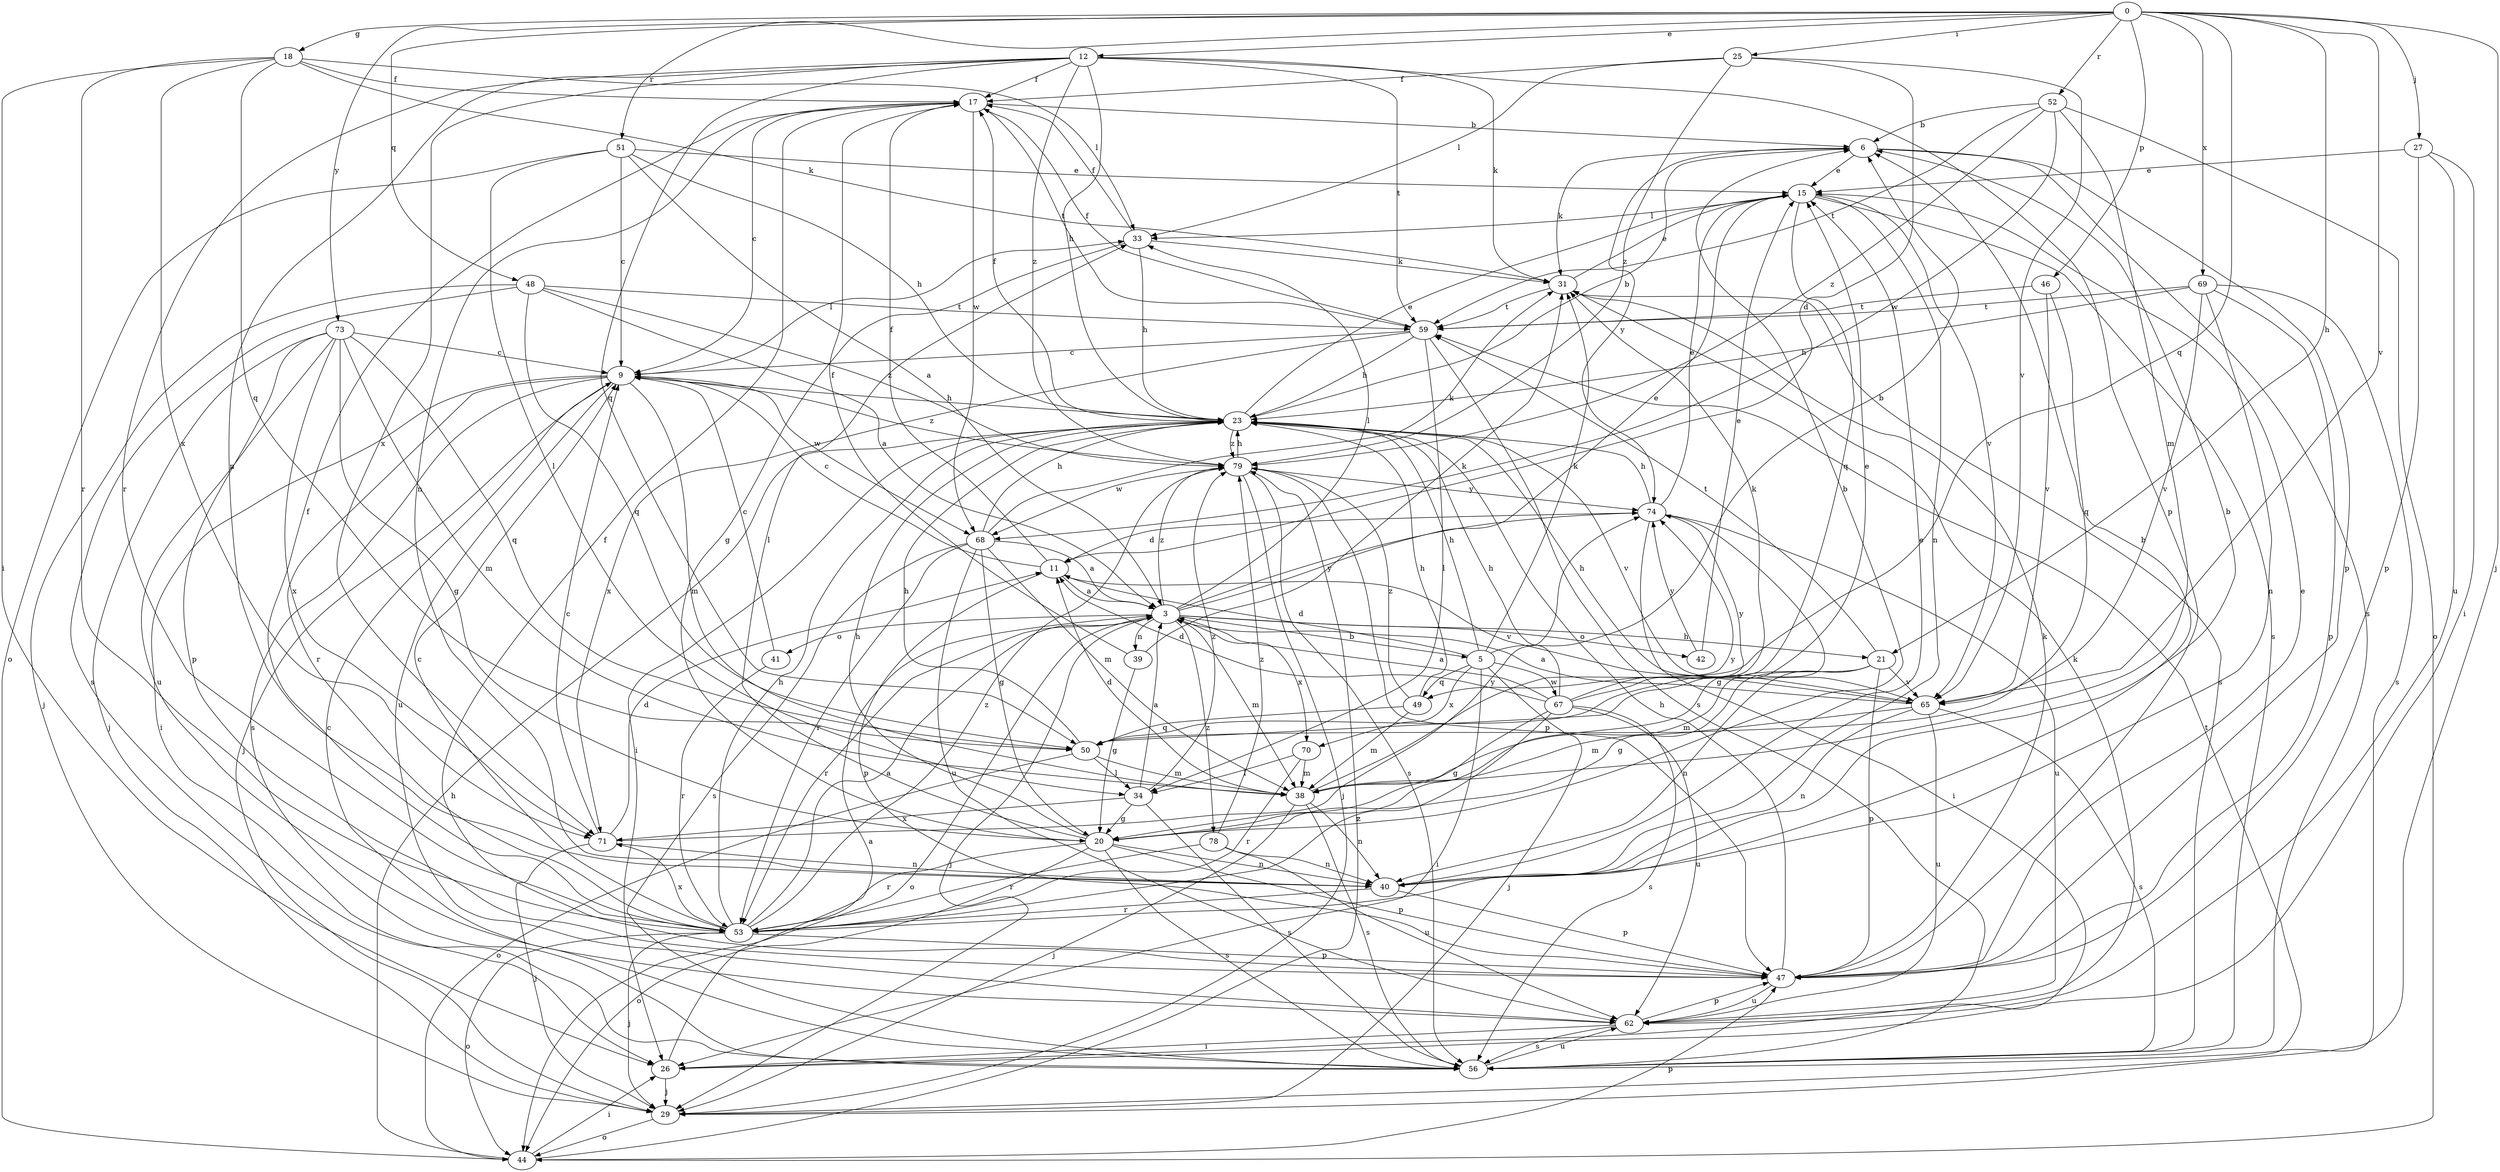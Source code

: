 strict digraph  {
0;
3;
5;
6;
9;
11;
12;
15;
17;
18;
20;
21;
23;
25;
26;
27;
29;
31;
33;
34;
38;
39;
40;
41;
42;
44;
46;
47;
48;
49;
50;
51;
52;
53;
56;
59;
62;
65;
67;
68;
69;
70;
71;
73;
74;
78;
79;
0 -> 12  [label=e];
0 -> 18  [label=g];
0 -> 21  [label=h];
0 -> 25  [label=i];
0 -> 27  [label=j];
0 -> 29  [label=j];
0 -> 46  [label=p];
0 -> 48  [label=q];
0 -> 49  [label=q];
0 -> 51  [label=r];
0 -> 52  [label=r];
0 -> 65  [label=v];
0 -> 69  [label=x];
0 -> 73  [label=y];
3 -> 5  [label=b];
3 -> 15  [label=e];
3 -> 21  [label=h];
3 -> 29  [label=j];
3 -> 33  [label=l];
3 -> 38  [label=m];
3 -> 39  [label=n];
3 -> 41  [label=o];
3 -> 42  [label=o];
3 -> 44  [label=o];
3 -> 53  [label=r];
3 -> 70  [label=x];
3 -> 74  [label=y];
3 -> 78  [label=z];
3 -> 79  [label=z];
5 -> 6  [label=b];
5 -> 11  [label=d];
5 -> 23  [label=h];
5 -> 26  [label=i];
5 -> 29  [label=j];
5 -> 31  [label=k];
5 -> 49  [label=q];
5 -> 67  [label=w];
5 -> 70  [label=x];
6 -> 15  [label=e];
6 -> 31  [label=k];
6 -> 47  [label=p];
6 -> 56  [label=s];
6 -> 74  [label=y];
9 -> 23  [label=h];
9 -> 26  [label=i];
9 -> 29  [label=j];
9 -> 33  [label=l];
9 -> 38  [label=m];
9 -> 53  [label=r];
9 -> 56  [label=s];
9 -> 62  [label=u];
9 -> 68  [label=w];
9 -> 79  [label=z];
11 -> 3  [label=a];
11 -> 9  [label=c];
11 -> 17  [label=f];
11 -> 47  [label=p];
11 -> 65  [label=v];
12 -> 17  [label=f];
12 -> 23  [label=h];
12 -> 31  [label=k];
12 -> 40  [label=n];
12 -> 47  [label=p];
12 -> 50  [label=q];
12 -> 53  [label=r];
12 -> 59  [label=t];
12 -> 71  [label=x];
12 -> 79  [label=z];
15 -> 33  [label=l];
15 -> 40  [label=n];
15 -> 50  [label=q];
15 -> 56  [label=s];
15 -> 65  [label=v];
17 -> 6  [label=b];
17 -> 9  [label=c];
17 -> 40  [label=n];
17 -> 59  [label=t];
17 -> 68  [label=w];
18 -> 17  [label=f];
18 -> 26  [label=i];
18 -> 31  [label=k];
18 -> 33  [label=l];
18 -> 50  [label=q];
18 -> 53  [label=r];
18 -> 71  [label=x];
20 -> 6  [label=b];
20 -> 23  [label=h];
20 -> 33  [label=l];
20 -> 40  [label=n];
20 -> 44  [label=o];
20 -> 47  [label=p];
20 -> 53  [label=r];
20 -> 56  [label=s];
21 -> 20  [label=g];
21 -> 38  [label=m];
21 -> 40  [label=n];
21 -> 47  [label=p];
21 -> 59  [label=t];
21 -> 65  [label=v];
23 -> 6  [label=b];
23 -> 15  [label=e];
23 -> 17  [label=f];
23 -> 26  [label=i];
23 -> 65  [label=v];
23 -> 79  [label=z];
25 -> 11  [label=d];
25 -> 17  [label=f];
25 -> 33  [label=l];
25 -> 65  [label=v];
25 -> 79  [label=z];
26 -> 3  [label=a];
26 -> 29  [label=j];
27 -> 15  [label=e];
27 -> 26  [label=i];
27 -> 47  [label=p];
27 -> 62  [label=u];
29 -> 44  [label=o];
29 -> 59  [label=t];
31 -> 15  [label=e];
31 -> 56  [label=s];
31 -> 59  [label=t];
33 -> 17  [label=f];
33 -> 20  [label=g];
33 -> 23  [label=h];
33 -> 31  [label=k];
34 -> 3  [label=a];
34 -> 20  [label=g];
34 -> 56  [label=s];
34 -> 71  [label=x];
34 -> 79  [label=z];
38 -> 11  [label=d];
38 -> 29  [label=j];
38 -> 40  [label=n];
38 -> 56  [label=s];
38 -> 74  [label=y];
39 -> 17  [label=f];
39 -> 20  [label=g];
39 -> 31  [label=k];
40 -> 6  [label=b];
40 -> 15  [label=e];
40 -> 47  [label=p];
40 -> 53  [label=r];
41 -> 9  [label=c];
41 -> 53  [label=r];
42 -> 15  [label=e];
42 -> 74  [label=y];
44 -> 23  [label=h];
44 -> 26  [label=i];
44 -> 47  [label=p];
44 -> 79  [label=z];
46 -> 50  [label=q];
46 -> 59  [label=t];
46 -> 65  [label=v];
47 -> 15  [label=e];
47 -> 17  [label=f];
47 -> 23  [label=h];
47 -> 31  [label=k];
47 -> 62  [label=u];
48 -> 3  [label=a];
48 -> 29  [label=j];
48 -> 50  [label=q];
48 -> 56  [label=s];
48 -> 59  [label=t];
48 -> 79  [label=z];
49 -> 23  [label=h];
49 -> 38  [label=m];
49 -> 50  [label=q];
49 -> 79  [label=z];
50 -> 15  [label=e];
50 -> 23  [label=h];
50 -> 34  [label=l];
50 -> 38  [label=m];
50 -> 44  [label=o];
51 -> 3  [label=a];
51 -> 9  [label=c];
51 -> 15  [label=e];
51 -> 23  [label=h];
51 -> 34  [label=l];
51 -> 44  [label=o];
52 -> 6  [label=b];
52 -> 38  [label=m];
52 -> 44  [label=o];
52 -> 59  [label=t];
52 -> 68  [label=w];
52 -> 79  [label=z];
53 -> 3  [label=a];
53 -> 6  [label=b];
53 -> 9  [label=c];
53 -> 17  [label=f];
53 -> 23  [label=h];
53 -> 29  [label=j];
53 -> 44  [label=o];
53 -> 47  [label=p];
53 -> 71  [label=x];
53 -> 79  [label=z];
56 -> 9  [label=c];
56 -> 62  [label=u];
59 -> 9  [label=c];
59 -> 17  [label=f];
59 -> 23  [label=h];
59 -> 34  [label=l];
59 -> 56  [label=s];
59 -> 71  [label=x];
62 -> 26  [label=i];
62 -> 31  [label=k];
62 -> 47  [label=p];
62 -> 56  [label=s];
65 -> 3  [label=a];
65 -> 23  [label=h];
65 -> 38  [label=m];
65 -> 40  [label=n];
65 -> 56  [label=s];
65 -> 62  [label=u];
67 -> 3  [label=a];
67 -> 11  [label=d];
67 -> 20  [label=g];
67 -> 23  [label=h];
67 -> 31  [label=k];
67 -> 53  [label=r];
67 -> 56  [label=s];
67 -> 62  [label=u];
67 -> 74  [label=y];
68 -> 3  [label=a];
68 -> 20  [label=g];
68 -> 23  [label=h];
68 -> 31  [label=k];
68 -> 38  [label=m];
68 -> 53  [label=r];
68 -> 56  [label=s];
68 -> 62  [label=u];
69 -> 23  [label=h];
69 -> 40  [label=n];
69 -> 47  [label=p];
69 -> 56  [label=s];
69 -> 59  [label=t];
69 -> 65  [label=v];
70 -> 34  [label=l];
70 -> 38  [label=m];
70 -> 53  [label=r];
71 -> 9  [label=c];
71 -> 11  [label=d];
71 -> 29  [label=j];
71 -> 40  [label=n];
71 -> 74  [label=y];
73 -> 9  [label=c];
73 -> 20  [label=g];
73 -> 29  [label=j];
73 -> 38  [label=m];
73 -> 47  [label=p];
73 -> 50  [label=q];
73 -> 62  [label=u];
73 -> 71  [label=x];
74 -> 11  [label=d];
74 -> 15  [label=e];
74 -> 20  [label=g];
74 -> 23  [label=h];
74 -> 26  [label=i];
74 -> 62  [label=u];
78 -> 40  [label=n];
78 -> 53  [label=r];
78 -> 62  [label=u];
78 -> 79  [label=z];
79 -> 23  [label=h];
79 -> 29  [label=j];
79 -> 47  [label=p];
79 -> 56  [label=s];
79 -> 68  [label=w];
79 -> 74  [label=y];
}
